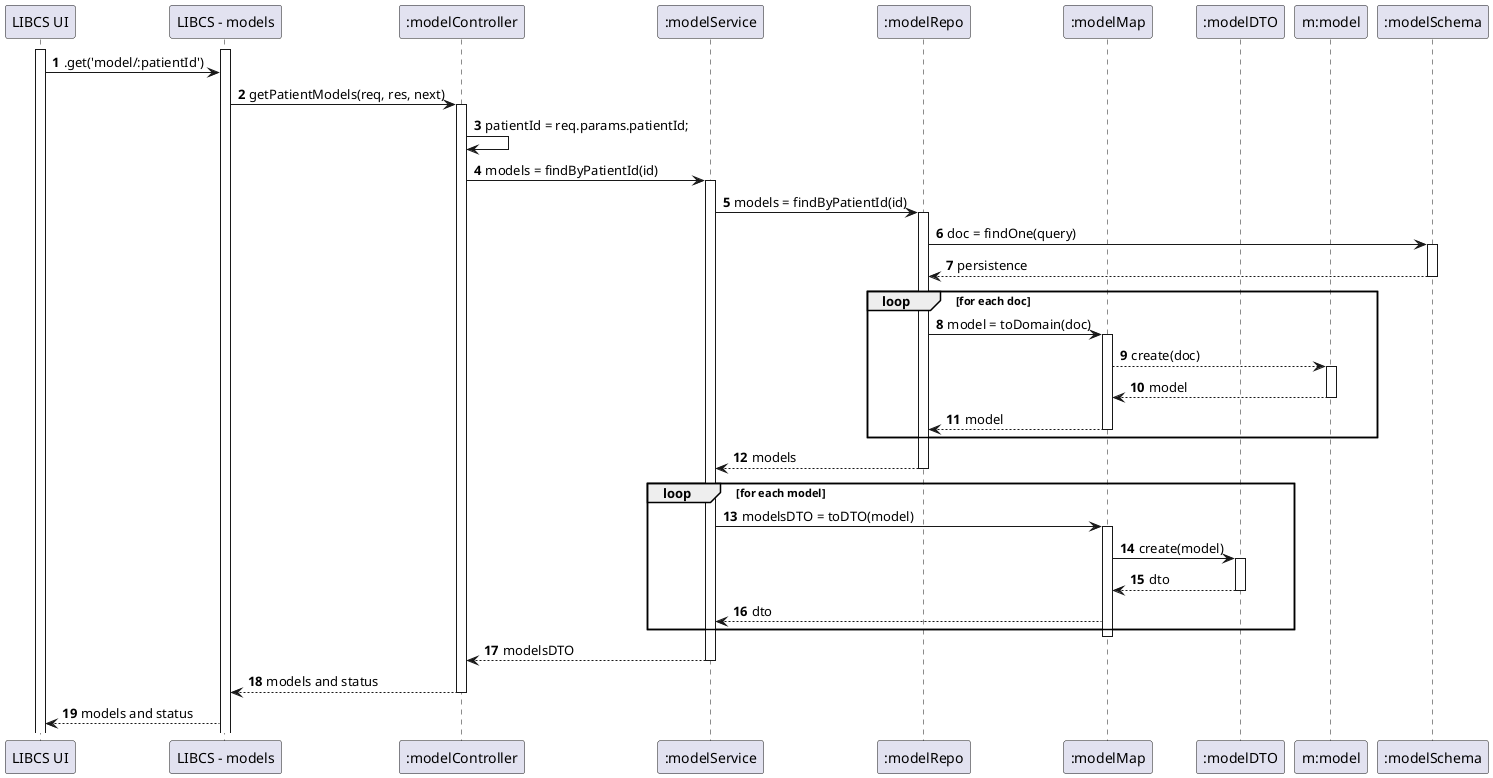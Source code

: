 @startuml

autonumber
participant "LIBCS UI" as UI
participant "LIBCS - models" as API
participant ":modelController" as BC
participant ":modelService" as BS
participant ":modelRepo" as BR
participant ":modelMap" as BM
participant ":modelDTO" as DTO
participant "m:model" as B
participant ":modelSchema" as BSchema


activate UI
activate API
UI -> API : .get('model/:patientId')
API -> BC : getPatientModels(req, res, next)
activate BC
BC -> BC : patientId = req.params.patientId;
BC -> BS : models = findByPatientId(id)
activate BS
BS -> BR : models = findByPatientId(id)
activate BR
BR -> BSchema : doc = findOne(query)
activate BSchema
BSchema --> BR : persistence
deactivate BSchema
loop for each doc
BR -> BM : model = toDomain(doc)
activate BM
BM --> B : create(doc)
activate B
B --> BM : model
deactivate B
BM --> BR : model
deactivate BM
end
BR --> BS : models
deactivate BR
loop for each model
BS -> BM : modelsDTO = toDTO(model)
activate BM
BM -> DTO : create(model)
activate DTO
DTO --> BM : dto
deactivate DTO
BM --> BS : dto
end
deactivate BM
BS --> BC : modelsDTO
deactivate BS
BC --> API : models and status
deactivate BC
API --> UI : models and status

@enduml